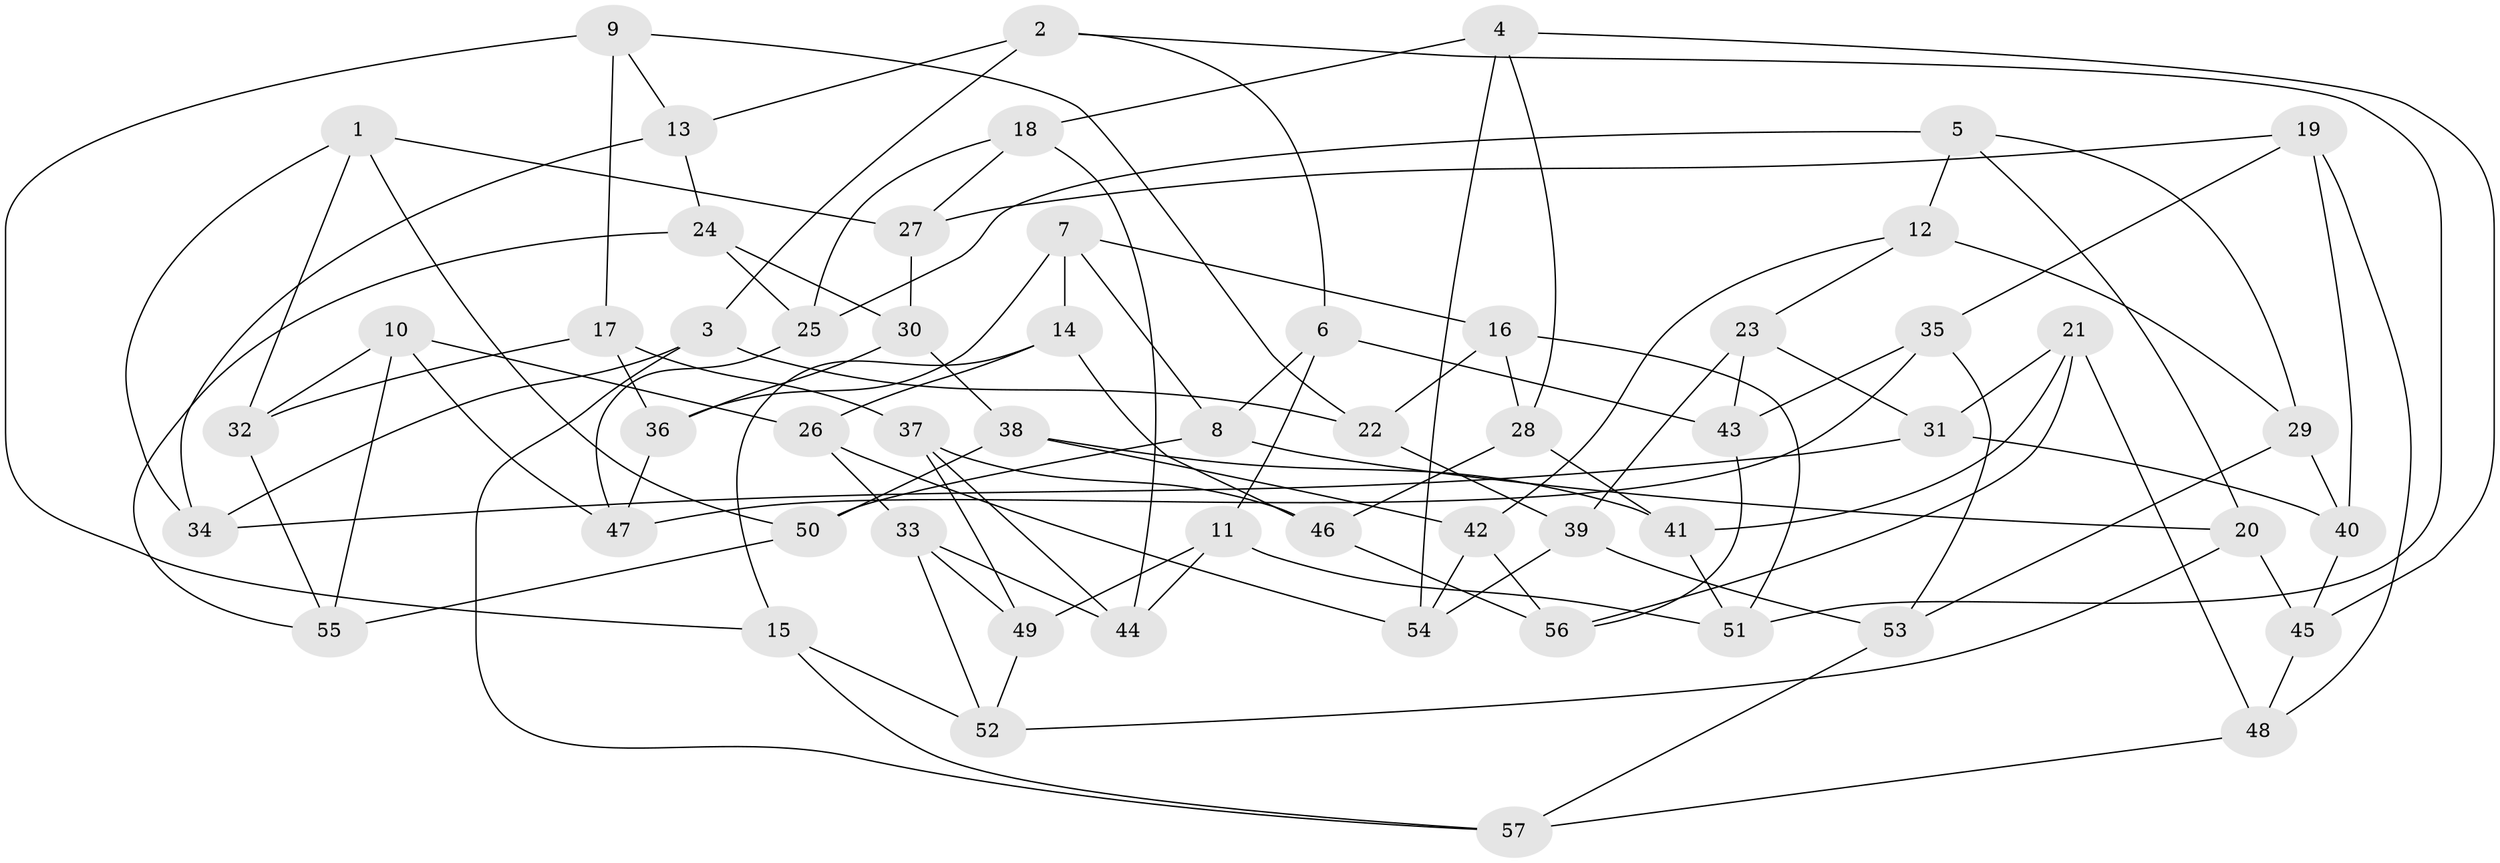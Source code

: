 // coarse degree distribution, {4: 0.37142857142857144, 6: 0.4, 3: 0.05714285714285714, 5: 0.17142857142857143}
// Generated by graph-tools (version 1.1) at 2025/38/03/04/25 23:38:18]
// undirected, 57 vertices, 114 edges
graph export_dot {
  node [color=gray90,style=filled];
  1;
  2;
  3;
  4;
  5;
  6;
  7;
  8;
  9;
  10;
  11;
  12;
  13;
  14;
  15;
  16;
  17;
  18;
  19;
  20;
  21;
  22;
  23;
  24;
  25;
  26;
  27;
  28;
  29;
  30;
  31;
  32;
  33;
  34;
  35;
  36;
  37;
  38;
  39;
  40;
  41;
  42;
  43;
  44;
  45;
  46;
  47;
  48;
  49;
  50;
  51;
  52;
  53;
  54;
  55;
  56;
  57;
  1 -- 27;
  1 -- 34;
  1 -- 32;
  1 -- 50;
  2 -- 3;
  2 -- 51;
  2 -- 13;
  2 -- 6;
  3 -- 57;
  3 -- 22;
  3 -- 34;
  4 -- 28;
  4 -- 54;
  4 -- 45;
  4 -- 18;
  5 -- 20;
  5 -- 25;
  5 -- 12;
  5 -- 29;
  6 -- 8;
  6 -- 43;
  6 -- 11;
  7 -- 14;
  7 -- 8;
  7 -- 16;
  7 -- 36;
  8 -- 50;
  8 -- 20;
  9 -- 17;
  9 -- 15;
  9 -- 22;
  9 -- 13;
  10 -- 26;
  10 -- 55;
  10 -- 32;
  10 -- 47;
  11 -- 51;
  11 -- 44;
  11 -- 49;
  12 -- 42;
  12 -- 29;
  12 -- 23;
  13 -- 24;
  13 -- 34;
  14 -- 26;
  14 -- 15;
  14 -- 46;
  15 -- 57;
  15 -- 52;
  16 -- 51;
  16 -- 22;
  16 -- 28;
  17 -- 32;
  17 -- 37;
  17 -- 36;
  18 -- 25;
  18 -- 27;
  18 -- 44;
  19 -- 48;
  19 -- 35;
  19 -- 27;
  19 -- 40;
  20 -- 45;
  20 -- 52;
  21 -- 56;
  21 -- 48;
  21 -- 31;
  21 -- 41;
  22 -- 39;
  23 -- 43;
  23 -- 31;
  23 -- 39;
  24 -- 25;
  24 -- 30;
  24 -- 55;
  25 -- 47;
  26 -- 33;
  26 -- 54;
  27 -- 30;
  28 -- 46;
  28 -- 41;
  29 -- 40;
  29 -- 53;
  30 -- 38;
  30 -- 36;
  31 -- 34;
  31 -- 40;
  32 -- 55;
  33 -- 44;
  33 -- 49;
  33 -- 52;
  35 -- 47;
  35 -- 43;
  35 -- 53;
  36 -- 47;
  37 -- 49;
  37 -- 46;
  37 -- 44;
  38 -- 41;
  38 -- 42;
  38 -- 50;
  39 -- 54;
  39 -- 53;
  40 -- 45;
  41 -- 51;
  42 -- 56;
  42 -- 54;
  43 -- 56;
  45 -- 48;
  46 -- 56;
  48 -- 57;
  49 -- 52;
  50 -- 55;
  53 -- 57;
}
